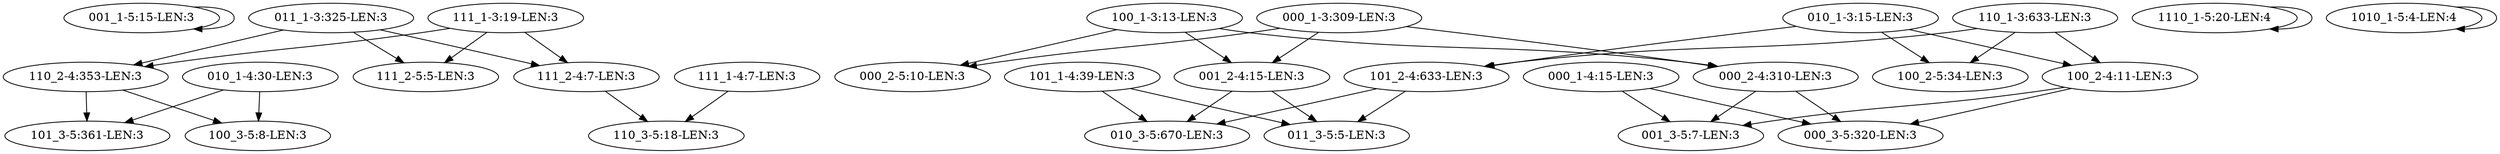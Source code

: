 digraph G {
    "001_1-5:15-LEN:3" -> "001_1-5:15-LEN:3";
    "111_1-4:7-LEN:3" -> "110_3-5:18-LEN:3";
    "001_2-4:15-LEN:3" -> "011_3-5:5-LEN:3";
    "001_2-4:15-LEN:3" -> "010_3-5:670-LEN:3";
    "100_2-4:11-LEN:3" -> "000_3-5:320-LEN:3";
    "100_2-4:11-LEN:3" -> "001_3-5:7-LEN:3";
    "011_1-3:325-LEN:3" -> "111_2-5:5-LEN:3";
    "011_1-3:325-LEN:3" -> "110_2-4:353-LEN:3";
    "011_1-3:325-LEN:3" -> "111_2-4:7-LEN:3";
    "010_1-4:30-LEN:3" -> "101_3-5:361-LEN:3";
    "010_1-4:30-LEN:3" -> "100_3-5:8-LEN:3";
    "000_2-4:310-LEN:3" -> "000_3-5:320-LEN:3";
    "000_2-4:310-LEN:3" -> "001_3-5:7-LEN:3";
    "110_1-3:633-LEN:3" -> "100_2-4:11-LEN:3";
    "110_1-3:633-LEN:3" -> "100_2-5:34-LEN:3";
    "110_1-3:633-LEN:3" -> "101_2-4:633-LEN:3";
    "110_2-4:353-LEN:3" -> "101_3-5:361-LEN:3";
    "110_2-4:353-LEN:3" -> "100_3-5:8-LEN:3";
    "000_1-3:309-LEN:3" -> "001_2-4:15-LEN:3";
    "000_1-3:309-LEN:3" -> "000_2-4:310-LEN:3";
    "000_1-3:309-LEN:3" -> "000_2-5:10-LEN:3";
    "101_1-4:39-LEN:3" -> "011_3-5:5-LEN:3";
    "101_1-4:39-LEN:3" -> "010_3-5:670-LEN:3";
    "1110_1-5:20-LEN:4" -> "1110_1-5:20-LEN:4";
    "000_1-4:15-LEN:3" -> "000_3-5:320-LEN:3";
    "000_1-4:15-LEN:3" -> "001_3-5:7-LEN:3";
    "101_2-4:633-LEN:3" -> "011_3-5:5-LEN:3";
    "101_2-4:633-LEN:3" -> "010_3-5:670-LEN:3";
    "111_1-3:19-LEN:3" -> "111_2-5:5-LEN:3";
    "111_1-3:19-LEN:3" -> "110_2-4:353-LEN:3";
    "111_1-3:19-LEN:3" -> "111_2-4:7-LEN:3";
    "100_1-3:13-LEN:3" -> "001_2-4:15-LEN:3";
    "100_1-3:13-LEN:3" -> "000_2-4:310-LEN:3";
    "100_1-3:13-LEN:3" -> "000_2-5:10-LEN:3";
    "010_1-3:15-LEN:3" -> "100_2-4:11-LEN:3";
    "010_1-3:15-LEN:3" -> "100_2-5:34-LEN:3";
    "010_1-3:15-LEN:3" -> "101_2-4:633-LEN:3";
    "1010_1-5:4-LEN:4" -> "1010_1-5:4-LEN:4";
    "111_2-4:7-LEN:3" -> "110_3-5:18-LEN:3";
}
